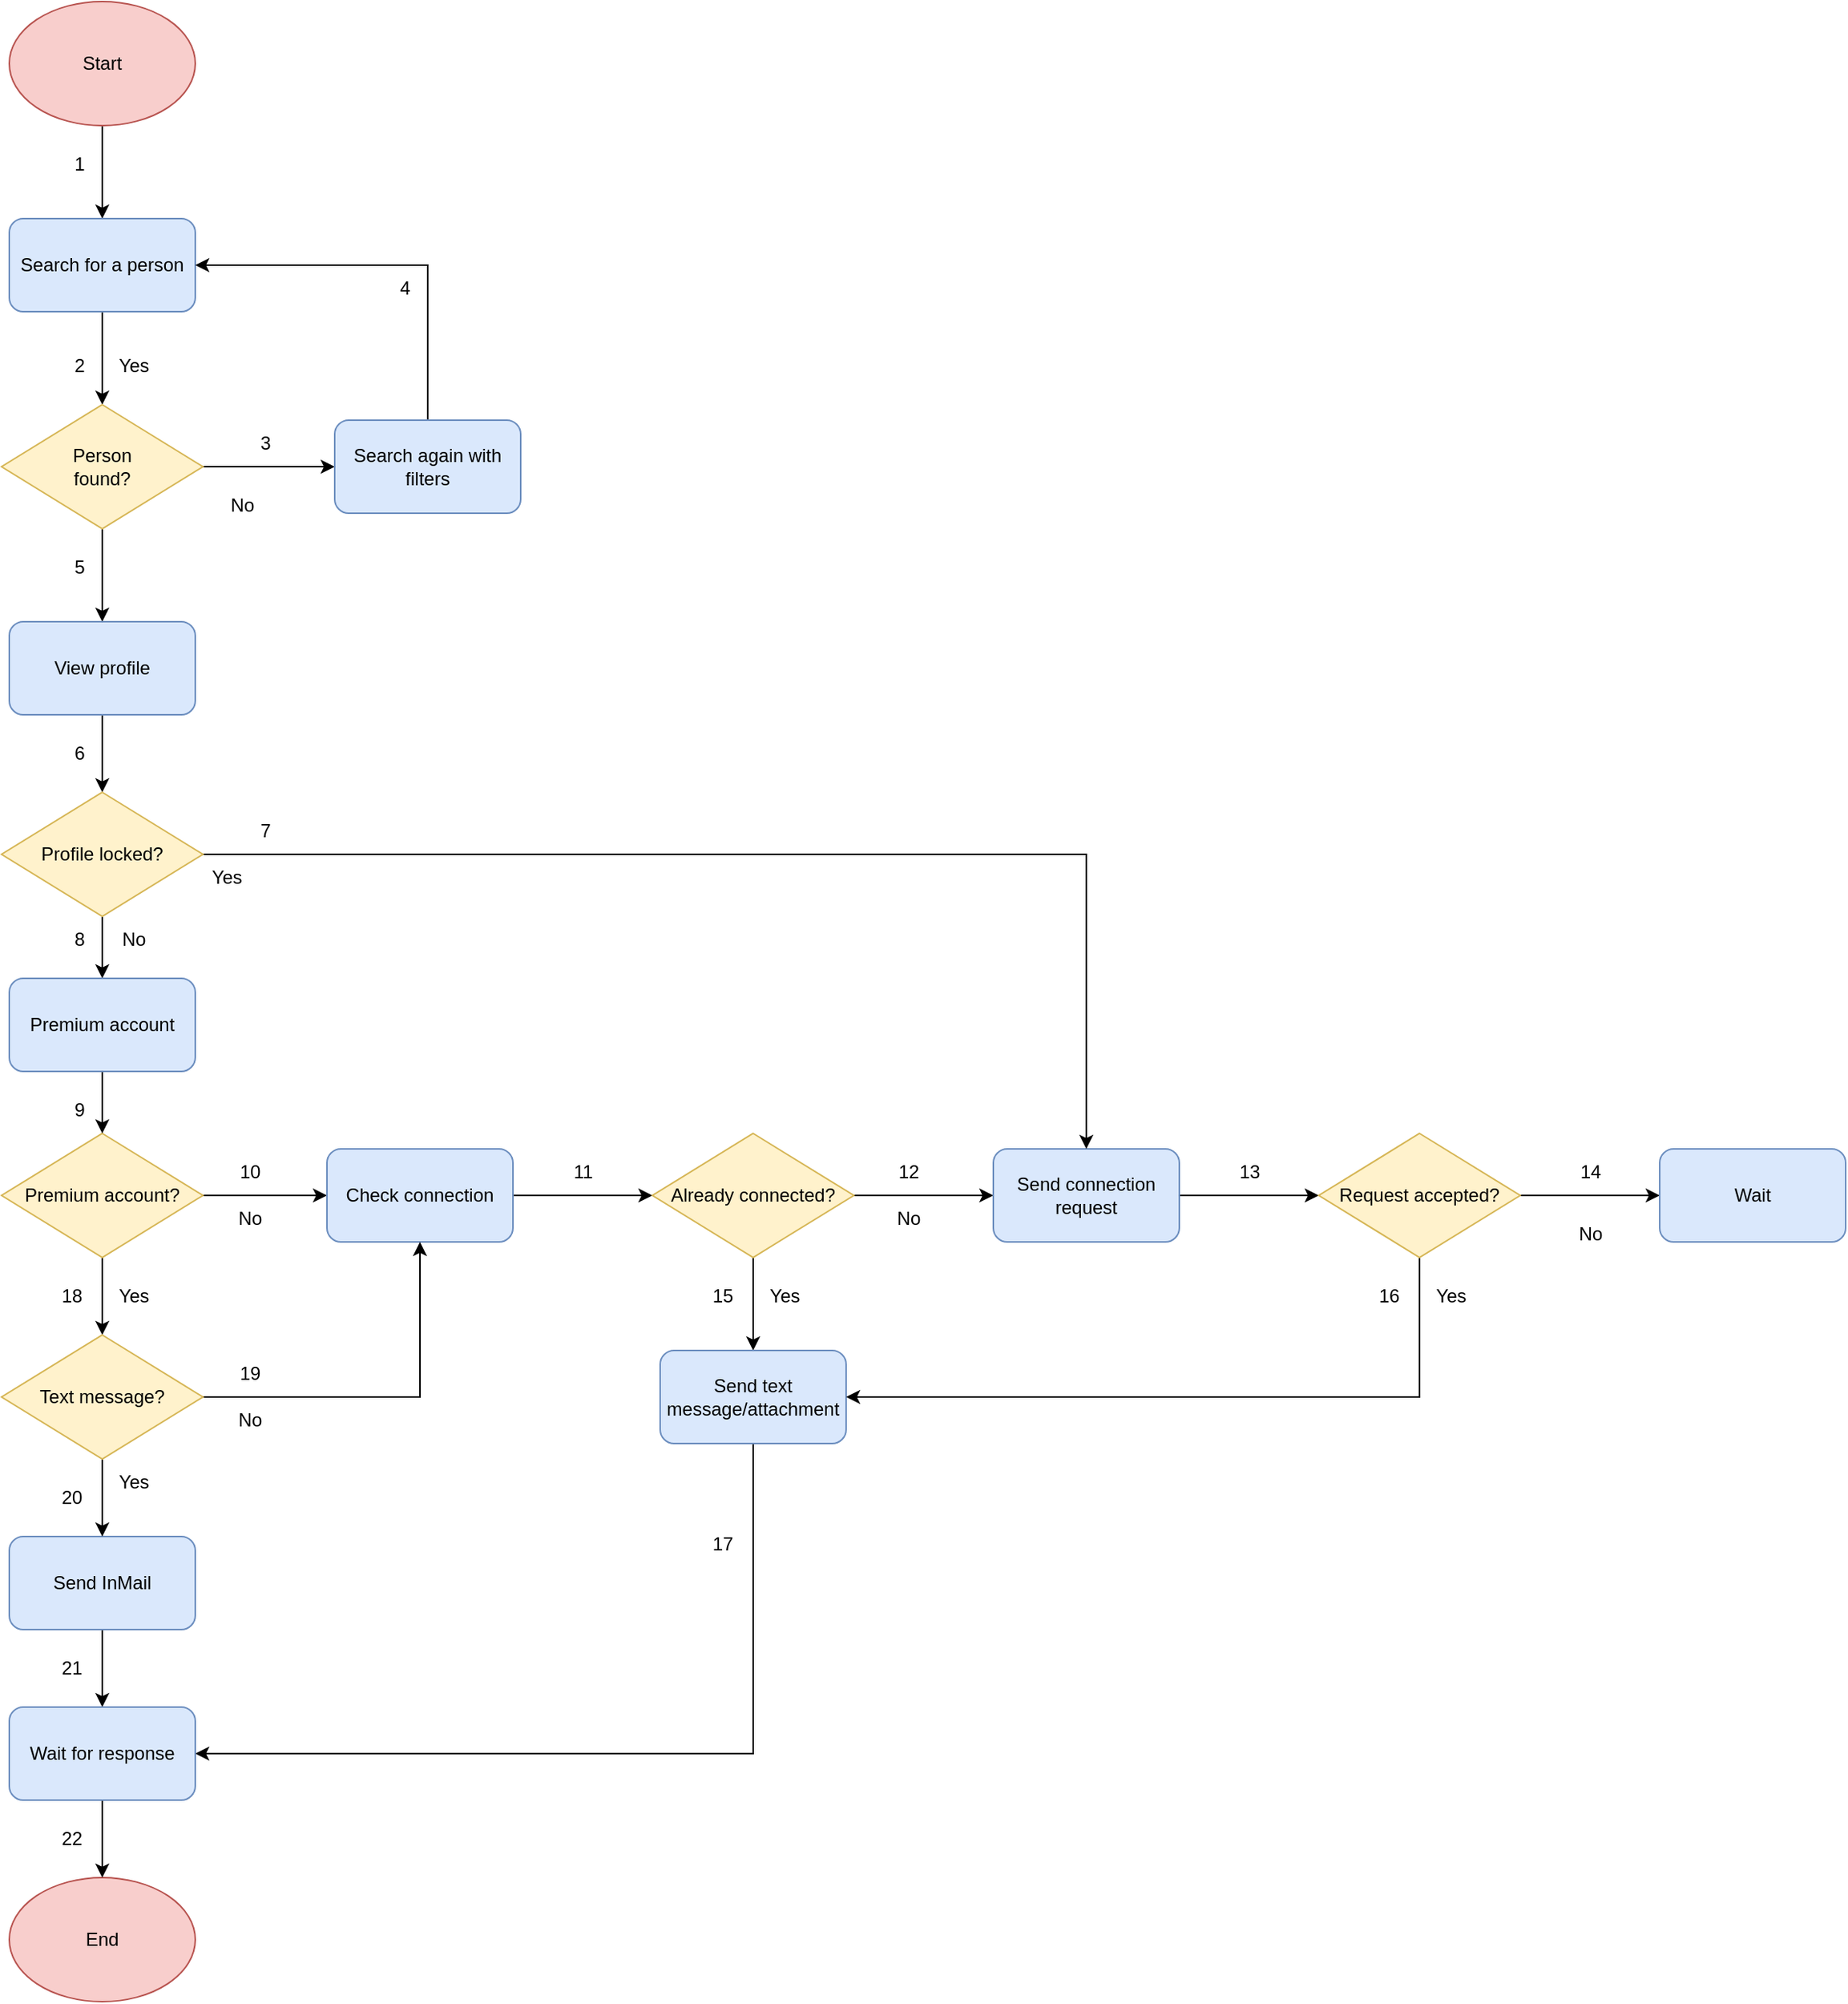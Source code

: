<mxfile version="21.6.5" type="device">
  <diagram name="Page-1" id="oXHPxvQ1bsRdNq7H_q3D">
    <mxGraphModel dx="1222" dy="577" grid="1" gridSize="10" guides="1" tooltips="1" connect="1" arrows="1" fold="1" page="1" pageScale="1" pageWidth="850" pageHeight="1100" math="0" shadow="0">
      <root>
        <mxCell id="0" />
        <mxCell id="1" parent="0" />
        <mxCell id="5e9uzvXsmu2g_bey__u_-4" value="" style="edgeStyle=orthogonalEdgeStyle;rounded=0;orthogonalLoop=1;jettySize=auto;html=1;" edge="1" parent="1" source="5e9uzvXsmu2g_bey__u_-1" target="5e9uzvXsmu2g_bey__u_-2">
          <mxGeometry relative="1" as="geometry" />
        </mxCell>
        <mxCell id="5e9uzvXsmu2g_bey__u_-1" value="Start" style="ellipse;whiteSpace=wrap;html=1;fillColor=#f8cecc;strokeColor=#b85450;" vertex="1" parent="1">
          <mxGeometry x="90" y="50" width="120" height="80" as="geometry" />
        </mxCell>
        <mxCell id="5e9uzvXsmu2g_bey__u_-5" value="" style="edgeStyle=orthogonalEdgeStyle;rounded=0;orthogonalLoop=1;jettySize=auto;html=1;" edge="1" parent="1" source="5e9uzvXsmu2g_bey__u_-2" target="5e9uzvXsmu2g_bey__u_-3">
          <mxGeometry relative="1" as="geometry" />
        </mxCell>
        <mxCell id="5e9uzvXsmu2g_bey__u_-2" value="Search for a person" style="rounded=1;whiteSpace=wrap;html=1;fillColor=#dae8fc;strokeColor=#6c8ebf;" vertex="1" parent="1">
          <mxGeometry x="90" y="190" width="120" height="60" as="geometry" />
        </mxCell>
        <mxCell id="5e9uzvXsmu2g_bey__u_-8" value="" style="edgeStyle=orthogonalEdgeStyle;rounded=0;orthogonalLoop=1;jettySize=auto;html=1;" edge="1" parent="1" source="5e9uzvXsmu2g_bey__u_-3" target="5e9uzvXsmu2g_bey__u_-6">
          <mxGeometry relative="1" as="geometry" />
        </mxCell>
        <mxCell id="5e9uzvXsmu2g_bey__u_-10" value="" style="edgeStyle=orthogonalEdgeStyle;rounded=0;orthogonalLoop=1;jettySize=auto;html=1;" edge="1" parent="1" source="5e9uzvXsmu2g_bey__u_-3" target="5e9uzvXsmu2g_bey__u_-7">
          <mxGeometry relative="1" as="geometry" />
        </mxCell>
        <mxCell id="5e9uzvXsmu2g_bey__u_-3" value="Person&lt;br&gt;found?" style="rhombus;whiteSpace=wrap;html=1;fillColor=#fff2cc;strokeColor=#d6b656;" vertex="1" parent="1">
          <mxGeometry x="85" y="310" width="130" height="80" as="geometry" />
        </mxCell>
        <mxCell id="5e9uzvXsmu2g_bey__u_-9" style="edgeStyle=orthogonalEdgeStyle;rounded=0;orthogonalLoop=1;jettySize=auto;html=1;entryX=1;entryY=0.5;entryDx=0;entryDy=0;" edge="1" parent="1" source="5e9uzvXsmu2g_bey__u_-6" target="5e9uzvXsmu2g_bey__u_-2">
          <mxGeometry relative="1" as="geometry">
            <Array as="points">
              <mxPoint x="360" y="220" />
            </Array>
          </mxGeometry>
        </mxCell>
        <mxCell id="5e9uzvXsmu2g_bey__u_-6" value="Search again with filters" style="rounded=1;whiteSpace=wrap;html=1;fillColor=#dae8fc;strokeColor=#6c8ebf;" vertex="1" parent="1">
          <mxGeometry x="300" y="320" width="120" height="60" as="geometry" />
        </mxCell>
        <mxCell id="5e9uzvXsmu2g_bey__u_-44" value="" style="edgeStyle=orthogonalEdgeStyle;rounded=0;orthogonalLoop=1;jettySize=auto;html=1;" edge="1" parent="1" source="5e9uzvXsmu2g_bey__u_-7" target="5e9uzvXsmu2g_bey__u_-43">
          <mxGeometry relative="1" as="geometry" />
        </mxCell>
        <mxCell id="5e9uzvXsmu2g_bey__u_-7" value="View profile" style="rounded=1;whiteSpace=wrap;html=1;fillColor=#dae8fc;strokeColor=#6c8ebf;" vertex="1" parent="1">
          <mxGeometry x="90" y="450" width="120" height="60" as="geometry" />
        </mxCell>
        <mxCell id="5e9uzvXsmu2g_bey__u_-21" value="" style="edgeStyle=orthogonalEdgeStyle;rounded=0;orthogonalLoop=1;jettySize=auto;html=1;" edge="1" parent="1" source="5e9uzvXsmu2g_bey__u_-11" target="5e9uzvXsmu2g_bey__u_-20">
          <mxGeometry relative="1" as="geometry" />
        </mxCell>
        <mxCell id="5e9uzvXsmu2g_bey__u_-36" value="" style="edgeStyle=orthogonalEdgeStyle;rounded=0;orthogonalLoop=1;jettySize=auto;html=1;" edge="1" parent="1" source="5e9uzvXsmu2g_bey__u_-11" target="5e9uzvXsmu2g_bey__u_-35">
          <mxGeometry relative="1" as="geometry" />
        </mxCell>
        <mxCell id="5e9uzvXsmu2g_bey__u_-11" value="Premium account?" style="rhombus;whiteSpace=wrap;html=1;fillColor=#fff2cc;strokeColor=#d6b656;" vertex="1" parent="1">
          <mxGeometry x="85" y="780" width="130" height="80" as="geometry" />
        </mxCell>
        <mxCell id="5e9uzvXsmu2g_bey__u_-15" value="End" style="ellipse;whiteSpace=wrap;html=1;fillColor=#f8cecc;strokeColor=#b85450;" vertex="1" parent="1">
          <mxGeometry x="90" y="1260" width="120" height="80" as="geometry" />
        </mxCell>
        <mxCell id="5e9uzvXsmu2g_bey__u_-39" value="" style="edgeStyle=orthogonalEdgeStyle;rounded=0;orthogonalLoop=1;jettySize=auto;html=1;" edge="1" parent="1" source="5e9uzvXsmu2g_bey__u_-17" target="5e9uzvXsmu2g_bey__u_-38">
          <mxGeometry relative="1" as="geometry" />
        </mxCell>
        <mxCell id="5e9uzvXsmu2g_bey__u_-17" value="Send InMail" style="rounded=1;whiteSpace=wrap;html=1;fillColor=#dae8fc;strokeColor=#6c8ebf;" vertex="1" parent="1">
          <mxGeometry x="90" y="1040" width="120" height="60" as="geometry" />
        </mxCell>
        <mxCell id="5e9uzvXsmu2g_bey__u_-23" value="" style="edgeStyle=orthogonalEdgeStyle;rounded=0;orthogonalLoop=1;jettySize=auto;html=1;" edge="1" parent="1" source="5e9uzvXsmu2g_bey__u_-20" target="5e9uzvXsmu2g_bey__u_-22">
          <mxGeometry relative="1" as="geometry" />
        </mxCell>
        <mxCell id="5e9uzvXsmu2g_bey__u_-20" value="Check connection" style="rounded=1;whiteSpace=wrap;html=1;fillColor=#dae8fc;strokeColor=#6c8ebf;" vertex="1" parent="1">
          <mxGeometry x="295" y="790" width="120" height="60" as="geometry" />
        </mxCell>
        <mxCell id="5e9uzvXsmu2g_bey__u_-25" value="" style="edgeStyle=orthogonalEdgeStyle;rounded=0;orthogonalLoop=1;jettySize=auto;html=1;" edge="1" parent="1" source="5e9uzvXsmu2g_bey__u_-22" target="5e9uzvXsmu2g_bey__u_-24">
          <mxGeometry relative="1" as="geometry" />
        </mxCell>
        <mxCell id="5e9uzvXsmu2g_bey__u_-28" value="" style="edgeStyle=orthogonalEdgeStyle;rounded=0;orthogonalLoop=1;jettySize=auto;html=1;" edge="1" parent="1" source="5e9uzvXsmu2g_bey__u_-22" target="5e9uzvXsmu2g_bey__u_-27">
          <mxGeometry relative="1" as="geometry" />
        </mxCell>
        <mxCell id="5e9uzvXsmu2g_bey__u_-22" value="Already connected?" style="rhombus;whiteSpace=wrap;html=1;fillColor=#fff2cc;strokeColor=#d6b656;" vertex="1" parent="1">
          <mxGeometry x="505" y="780" width="130" height="80" as="geometry" />
        </mxCell>
        <mxCell id="5e9uzvXsmu2g_bey__u_-41" style="edgeStyle=orthogonalEdgeStyle;rounded=0;orthogonalLoop=1;jettySize=auto;html=1;entryX=1;entryY=0.5;entryDx=0;entryDy=0;" edge="1" parent="1" source="5e9uzvXsmu2g_bey__u_-24" target="5e9uzvXsmu2g_bey__u_-38">
          <mxGeometry relative="1" as="geometry">
            <Array as="points">
              <mxPoint x="570" y="1180" />
            </Array>
          </mxGeometry>
        </mxCell>
        <mxCell id="5e9uzvXsmu2g_bey__u_-24" value="Send text message/attachment" style="rounded=1;whiteSpace=wrap;html=1;fillColor=#dae8fc;strokeColor=#6c8ebf;" vertex="1" parent="1">
          <mxGeometry x="510" y="920" width="120" height="60" as="geometry" />
        </mxCell>
        <mxCell id="5e9uzvXsmu2g_bey__u_-30" value="" style="edgeStyle=orthogonalEdgeStyle;rounded=0;orthogonalLoop=1;jettySize=auto;html=1;" edge="1" parent="1" source="5e9uzvXsmu2g_bey__u_-27" target="5e9uzvXsmu2g_bey__u_-29">
          <mxGeometry relative="1" as="geometry" />
        </mxCell>
        <mxCell id="5e9uzvXsmu2g_bey__u_-27" value="Send connection request" style="rounded=1;whiteSpace=wrap;html=1;fillColor=#dae8fc;strokeColor=#6c8ebf;" vertex="1" parent="1">
          <mxGeometry x="725" y="790" width="120" height="60" as="geometry" />
        </mxCell>
        <mxCell id="5e9uzvXsmu2g_bey__u_-32" style="edgeStyle=orthogonalEdgeStyle;rounded=0;orthogonalLoop=1;jettySize=auto;html=1;entryX=1;entryY=0.5;entryDx=0;entryDy=0;" edge="1" parent="1" source="5e9uzvXsmu2g_bey__u_-29" target="5e9uzvXsmu2g_bey__u_-24">
          <mxGeometry relative="1" as="geometry">
            <Array as="points">
              <mxPoint x="1000" y="950" />
            </Array>
          </mxGeometry>
        </mxCell>
        <mxCell id="5e9uzvXsmu2g_bey__u_-34" style="edgeStyle=orthogonalEdgeStyle;rounded=0;orthogonalLoop=1;jettySize=auto;html=1;entryX=0;entryY=0.5;entryDx=0;entryDy=0;" edge="1" parent="1" source="5e9uzvXsmu2g_bey__u_-29" target="5e9uzvXsmu2g_bey__u_-33">
          <mxGeometry relative="1" as="geometry" />
        </mxCell>
        <mxCell id="5e9uzvXsmu2g_bey__u_-29" value="Request accepted?" style="rhombus;whiteSpace=wrap;html=1;fillColor=#fff2cc;strokeColor=#d6b656;" vertex="1" parent="1">
          <mxGeometry x="935" y="780" width="130" height="80" as="geometry" />
        </mxCell>
        <mxCell id="5e9uzvXsmu2g_bey__u_-33" value="Wait" style="rounded=1;whiteSpace=wrap;html=1;fillColor=#dae8fc;strokeColor=#6c8ebf;" vertex="1" parent="1">
          <mxGeometry x="1155" y="790" width="120" height="60" as="geometry" />
        </mxCell>
        <mxCell id="5e9uzvXsmu2g_bey__u_-37" value="" style="edgeStyle=orthogonalEdgeStyle;rounded=0;orthogonalLoop=1;jettySize=auto;html=1;" edge="1" parent="1" source="5e9uzvXsmu2g_bey__u_-35" target="5e9uzvXsmu2g_bey__u_-17">
          <mxGeometry relative="1" as="geometry" />
        </mxCell>
        <mxCell id="5e9uzvXsmu2g_bey__u_-40" style="edgeStyle=orthogonalEdgeStyle;rounded=0;orthogonalLoop=1;jettySize=auto;html=1;entryX=0.5;entryY=1;entryDx=0;entryDy=0;" edge="1" parent="1" source="5e9uzvXsmu2g_bey__u_-35" target="5e9uzvXsmu2g_bey__u_-20">
          <mxGeometry relative="1" as="geometry" />
        </mxCell>
        <mxCell id="5e9uzvXsmu2g_bey__u_-35" value="Text message?" style="rhombus;whiteSpace=wrap;html=1;fillColor=#fff2cc;strokeColor=#d6b656;" vertex="1" parent="1">
          <mxGeometry x="85" y="910" width="130" height="80" as="geometry" />
        </mxCell>
        <mxCell id="5e9uzvXsmu2g_bey__u_-42" value="" style="edgeStyle=orthogonalEdgeStyle;rounded=0;orthogonalLoop=1;jettySize=auto;html=1;" edge="1" parent="1" source="5e9uzvXsmu2g_bey__u_-38" target="5e9uzvXsmu2g_bey__u_-15">
          <mxGeometry relative="1" as="geometry" />
        </mxCell>
        <mxCell id="5e9uzvXsmu2g_bey__u_-38" value="Wait for response" style="rounded=1;whiteSpace=wrap;html=1;fillColor=#dae8fc;strokeColor=#6c8ebf;" vertex="1" parent="1">
          <mxGeometry x="90" y="1150" width="120" height="60" as="geometry" />
        </mxCell>
        <mxCell id="5e9uzvXsmu2g_bey__u_-46" value="" style="edgeStyle=orthogonalEdgeStyle;rounded=0;orthogonalLoop=1;jettySize=auto;html=1;" edge="1" parent="1" source="5e9uzvXsmu2g_bey__u_-43" target="5e9uzvXsmu2g_bey__u_-45">
          <mxGeometry relative="1" as="geometry" />
        </mxCell>
        <mxCell id="5e9uzvXsmu2g_bey__u_-48" style="edgeStyle=orthogonalEdgeStyle;rounded=0;orthogonalLoop=1;jettySize=auto;html=1;entryX=0.5;entryY=0;entryDx=0;entryDy=0;" edge="1" parent="1" source="5e9uzvXsmu2g_bey__u_-43" target="5e9uzvXsmu2g_bey__u_-27">
          <mxGeometry relative="1" as="geometry" />
        </mxCell>
        <mxCell id="5e9uzvXsmu2g_bey__u_-43" value="Profile locked?" style="rhombus;whiteSpace=wrap;html=1;fillColor=#fff2cc;strokeColor=#d6b656;" vertex="1" parent="1">
          <mxGeometry x="85" y="560" width="130" height="80" as="geometry" />
        </mxCell>
        <mxCell id="5e9uzvXsmu2g_bey__u_-47" value="" style="edgeStyle=orthogonalEdgeStyle;rounded=0;orthogonalLoop=1;jettySize=auto;html=1;" edge="1" parent="1" source="5e9uzvXsmu2g_bey__u_-45" target="5e9uzvXsmu2g_bey__u_-11">
          <mxGeometry relative="1" as="geometry" />
        </mxCell>
        <mxCell id="5e9uzvXsmu2g_bey__u_-45" value="Premium account" style="rounded=1;whiteSpace=wrap;html=1;fillColor=#dae8fc;strokeColor=#6c8ebf;" vertex="1" parent="1">
          <mxGeometry x="90" y="680" width="120" height="60" as="geometry" />
        </mxCell>
        <mxCell id="5e9uzvXsmu2g_bey__u_-49" value="1" style="text;html=1;align=center;verticalAlign=middle;resizable=0;points=[];autosize=1;strokeColor=none;fillColor=none;" vertex="1" parent="1">
          <mxGeometry x="120" y="140" width="30" height="30" as="geometry" />
        </mxCell>
        <mxCell id="5e9uzvXsmu2g_bey__u_-50" value="2" style="text;html=1;align=center;verticalAlign=middle;resizable=0;points=[];autosize=1;strokeColor=none;fillColor=none;" vertex="1" parent="1">
          <mxGeometry x="120" y="270" width="30" height="30" as="geometry" />
        </mxCell>
        <mxCell id="5e9uzvXsmu2g_bey__u_-51" value="3" style="text;html=1;align=center;verticalAlign=middle;resizable=0;points=[];autosize=1;strokeColor=none;fillColor=none;" vertex="1" parent="1">
          <mxGeometry x="240" y="320" width="30" height="30" as="geometry" />
        </mxCell>
        <mxCell id="5e9uzvXsmu2g_bey__u_-52" value="4" style="text;html=1;align=center;verticalAlign=middle;resizable=0;points=[];autosize=1;strokeColor=none;fillColor=none;" vertex="1" parent="1">
          <mxGeometry x="330" y="220" width="30" height="30" as="geometry" />
        </mxCell>
        <mxCell id="5e9uzvXsmu2g_bey__u_-53" value="5" style="text;html=1;align=center;verticalAlign=middle;resizable=0;points=[];autosize=1;strokeColor=none;fillColor=none;" vertex="1" parent="1">
          <mxGeometry x="120" y="400" width="30" height="30" as="geometry" />
        </mxCell>
        <mxCell id="5e9uzvXsmu2g_bey__u_-54" value="6" style="text;html=1;align=center;verticalAlign=middle;resizable=0;points=[];autosize=1;strokeColor=none;fillColor=none;" vertex="1" parent="1">
          <mxGeometry x="120" y="520" width="30" height="30" as="geometry" />
        </mxCell>
        <mxCell id="5e9uzvXsmu2g_bey__u_-55" value="7" style="text;html=1;align=center;verticalAlign=middle;resizable=0;points=[];autosize=1;strokeColor=none;fillColor=none;" vertex="1" parent="1">
          <mxGeometry x="240" y="570" width="30" height="30" as="geometry" />
        </mxCell>
        <mxCell id="5e9uzvXsmu2g_bey__u_-56" value="8" style="text;html=1;align=center;verticalAlign=middle;resizable=0;points=[];autosize=1;strokeColor=none;fillColor=none;" vertex="1" parent="1">
          <mxGeometry x="120" y="640" width="30" height="30" as="geometry" />
        </mxCell>
        <mxCell id="5e9uzvXsmu2g_bey__u_-57" value="9" style="text;html=1;align=center;verticalAlign=middle;resizable=0;points=[];autosize=1;strokeColor=none;fillColor=none;" vertex="1" parent="1">
          <mxGeometry x="120" y="750" width="30" height="30" as="geometry" />
        </mxCell>
        <mxCell id="5e9uzvXsmu2g_bey__u_-58" value="10" style="text;html=1;align=center;verticalAlign=middle;resizable=0;points=[];autosize=1;strokeColor=none;fillColor=none;" vertex="1" parent="1">
          <mxGeometry x="225" y="790" width="40" height="30" as="geometry" />
        </mxCell>
        <mxCell id="5e9uzvXsmu2g_bey__u_-59" value="11" style="text;html=1;align=center;verticalAlign=middle;resizable=0;points=[];autosize=1;strokeColor=none;fillColor=none;" vertex="1" parent="1">
          <mxGeometry x="440" y="790" width="40" height="30" as="geometry" />
        </mxCell>
        <mxCell id="5e9uzvXsmu2g_bey__u_-60" value="12" style="text;html=1;align=center;verticalAlign=middle;resizable=0;points=[];autosize=1;strokeColor=none;fillColor=none;" vertex="1" parent="1">
          <mxGeometry x="650" y="790" width="40" height="30" as="geometry" />
        </mxCell>
        <mxCell id="5e9uzvXsmu2g_bey__u_-61" value="13" style="text;html=1;align=center;verticalAlign=middle;resizable=0;points=[];autosize=1;strokeColor=none;fillColor=none;" vertex="1" parent="1">
          <mxGeometry x="870" y="790" width="40" height="30" as="geometry" />
        </mxCell>
        <mxCell id="5e9uzvXsmu2g_bey__u_-62" value="14" style="text;html=1;align=center;verticalAlign=middle;resizable=0;points=[];autosize=1;strokeColor=none;fillColor=none;" vertex="1" parent="1">
          <mxGeometry x="1090" y="790" width="40" height="30" as="geometry" />
        </mxCell>
        <mxCell id="5e9uzvXsmu2g_bey__u_-63" value="15" style="text;html=1;align=center;verticalAlign=middle;resizable=0;points=[];autosize=1;strokeColor=none;fillColor=none;" vertex="1" parent="1">
          <mxGeometry x="530" y="870" width="40" height="30" as="geometry" />
        </mxCell>
        <mxCell id="5e9uzvXsmu2g_bey__u_-64" value="16" style="text;html=1;align=center;verticalAlign=middle;resizable=0;points=[];autosize=1;strokeColor=none;fillColor=none;" vertex="1" parent="1">
          <mxGeometry x="960" y="870" width="40" height="30" as="geometry" />
        </mxCell>
        <mxCell id="5e9uzvXsmu2g_bey__u_-65" value="17" style="text;html=1;align=center;verticalAlign=middle;resizable=0;points=[];autosize=1;strokeColor=none;fillColor=none;" vertex="1" parent="1">
          <mxGeometry x="530" y="1030" width="40" height="30" as="geometry" />
        </mxCell>
        <mxCell id="5e9uzvXsmu2g_bey__u_-66" value="18" style="text;html=1;align=center;verticalAlign=middle;resizable=0;points=[];autosize=1;strokeColor=none;fillColor=none;" vertex="1" parent="1">
          <mxGeometry x="110" y="870" width="40" height="30" as="geometry" />
        </mxCell>
        <mxCell id="5e9uzvXsmu2g_bey__u_-67" value="19" style="text;html=1;align=center;verticalAlign=middle;resizable=0;points=[];autosize=1;strokeColor=none;fillColor=none;" vertex="1" parent="1">
          <mxGeometry x="225" y="920" width="40" height="30" as="geometry" />
        </mxCell>
        <mxCell id="5e9uzvXsmu2g_bey__u_-68" value="20" style="text;html=1;align=center;verticalAlign=middle;resizable=0;points=[];autosize=1;strokeColor=none;fillColor=none;" vertex="1" parent="1">
          <mxGeometry x="110" y="1000" width="40" height="30" as="geometry" />
        </mxCell>
        <mxCell id="5e9uzvXsmu2g_bey__u_-69" value="21" style="text;html=1;align=center;verticalAlign=middle;resizable=0;points=[];autosize=1;strokeColor=none;fillColor=none;" vertex="1" parent="1">
          <mxGeometry x="110" y="1110" width="40" height="30" as="geometry" />
        </mxCell>
        <mxCell id="5e9uzvXsmu2g_bey__u_-70" value="22" style="text;html=1;align=center;verticalAlign=middle;resizable=0;points=[];autosize=1;strokeColor=none;fillColor=none;" vertex="1" parent="1">
          <mxGeometry x="110" y="1220" width="40" height="30" as="geometry" />
        </mxCell>
        <mxCell id="5e9uzvXsmu2g_bey__u_-71" value="Yes" style="text;html=1;align=center;verticalAlign=middle;resizable=0;points=[];autosize=1;strokeColor=none;fillColor=none;" vertex="1" parent="1">
          <mxGeometry x="150" y="270" width="40" height="30" as="geometry" />
        </mxCell>
        <mxCell id="5e9uzvXsmu2g_bey__u_-72" value="No" style="text;html=1;align=center;verticalAlign=middle;resizable=0;points=[];autosize=1;strokeColor=none;fillColor=none;" vertex="1" parent="1">
          <mxGeometry x="220" y="360" width="40" height="30" as="geometry" />
        </mxCell>
        <mxCell id="5e9uzvXsmu2g_bey__u_-73" value="Yes" style="text;html=1;align=center;verticalAlign=middle;resizable=0;points=[];autosize=1;strokeColor=none;fillColor=none;" vertex="1" parent="1">
          <mxGeometry x="210" y="600" width="40" height="30" as="geometry" />
        </mxCell>
        <mxCell id="5e9uzvXsmu2g_bey__u_-74" value="No" style="text;html=1;align=center;verticalAlign=middle;resizable=0;points=[];autosize=1;strokeColor=none;fillColor=none;" vertex="1" parent="1">
          <mxGeometry x="150" y="640" width="40" height="30" as="geometry" />
        </mxCell>
        <mxCell id="5e9uzvXsmu2g_bey__u_-75" value="Yes" style="text;html=1;align=center;verticalAlign=middle;resizable=0;points=[];autosize=1;strokeColor=none;fillColor=none;" vertex="1" parent="1">
          <mxGeometry x="150" y="870" width="40" height="30" as="geometry" />
        </mxCell>
        <mxCell id="5e9uzvXsmu2g_bey__u_-76" value="No" style="text;html=1;align=center;verticalAlign=middle;resizable=0;points=[];autosize=1;strokeColor=none;fillColor=none;" vertex="1" parent="1">
          <mxGeometry x="225" y="820" width="40" height="30" as="geometry" />
        </mxCell>
        <mxCell id="5e9uzvXsmu2g_bey__u_-77" value="Yes" style="text;html=1;align=center;verticalAlign=middle;resizable=0;points=[];autosize=1;strokeColor=none;fillColor=none;" vertex="1" parent="1">
          <mxGeometry x="150" y="990" width="40" height="30" as="geometry" />
        </mxCell>
        <mxCell id="5e9uzvXsmu2g_bey__u_-78" value="No" style="text;html=1;align=center;verticalAlign=middle;resizable=0;points=[];autosize=1;strokeColor=none;fillColor=none;" vertex="1" parent="1">
          <mxGeometry x="225" y="950" width="40" height="30" as="geometry" />
        </mxCell>
        <mxCell id="5e9uzvXsmu2g_bey__u_-79" value="Yes" style="text;html=1;align=center;verticalAlign=middle;resizable=0;points=[];autosize=1;strokeColor=none;fillColor=none;" vertex="1" parent="1">
          <mxGeometry x="570" y="870" width="40" height="30" as="geometry" />
        </mxCell>
        <mxCell id="5e9uzvXsmu2g_bey__u_-80" value="No" style="text;html=1;align=center;verticalAlign=middle;resizable=0;points=[];autosize=1;strokeColor=none;fillColor=none;" vertex="1" parent="1">
          <mxGeometry x="650" y="820" width="40" height="30" as="geometry" />
        </mxCell>
        <mxCell id="5e9uzvXsmu2g_bey__u_-81" value="Yes" style="text;html=1;align=center;verticalAlign=middle;resizable=0;points=[];autosize=1;strokeColor=none;fillColor=none;" vertex="1" parent="1">
          <mxGeometry x="1000" y="870" width="40" height="30" as="geometry" />
        </mxCell>
        <mxCell id="5e9uzvXsmu2g_bey__u_-82" value="No" style="text;html=1;align=center;verticalAlign=middle;resizable=0;points=[];autosize=1;strokeColor=none;fillColor=none;" vertex="1" parent="1">
          <mxGeometry x="1090" y="830" width="40" height="30" as="geometry" />
        </mxCell>
      </root>
    </mxGraphModel>
  </diagram>
</mxfile>
